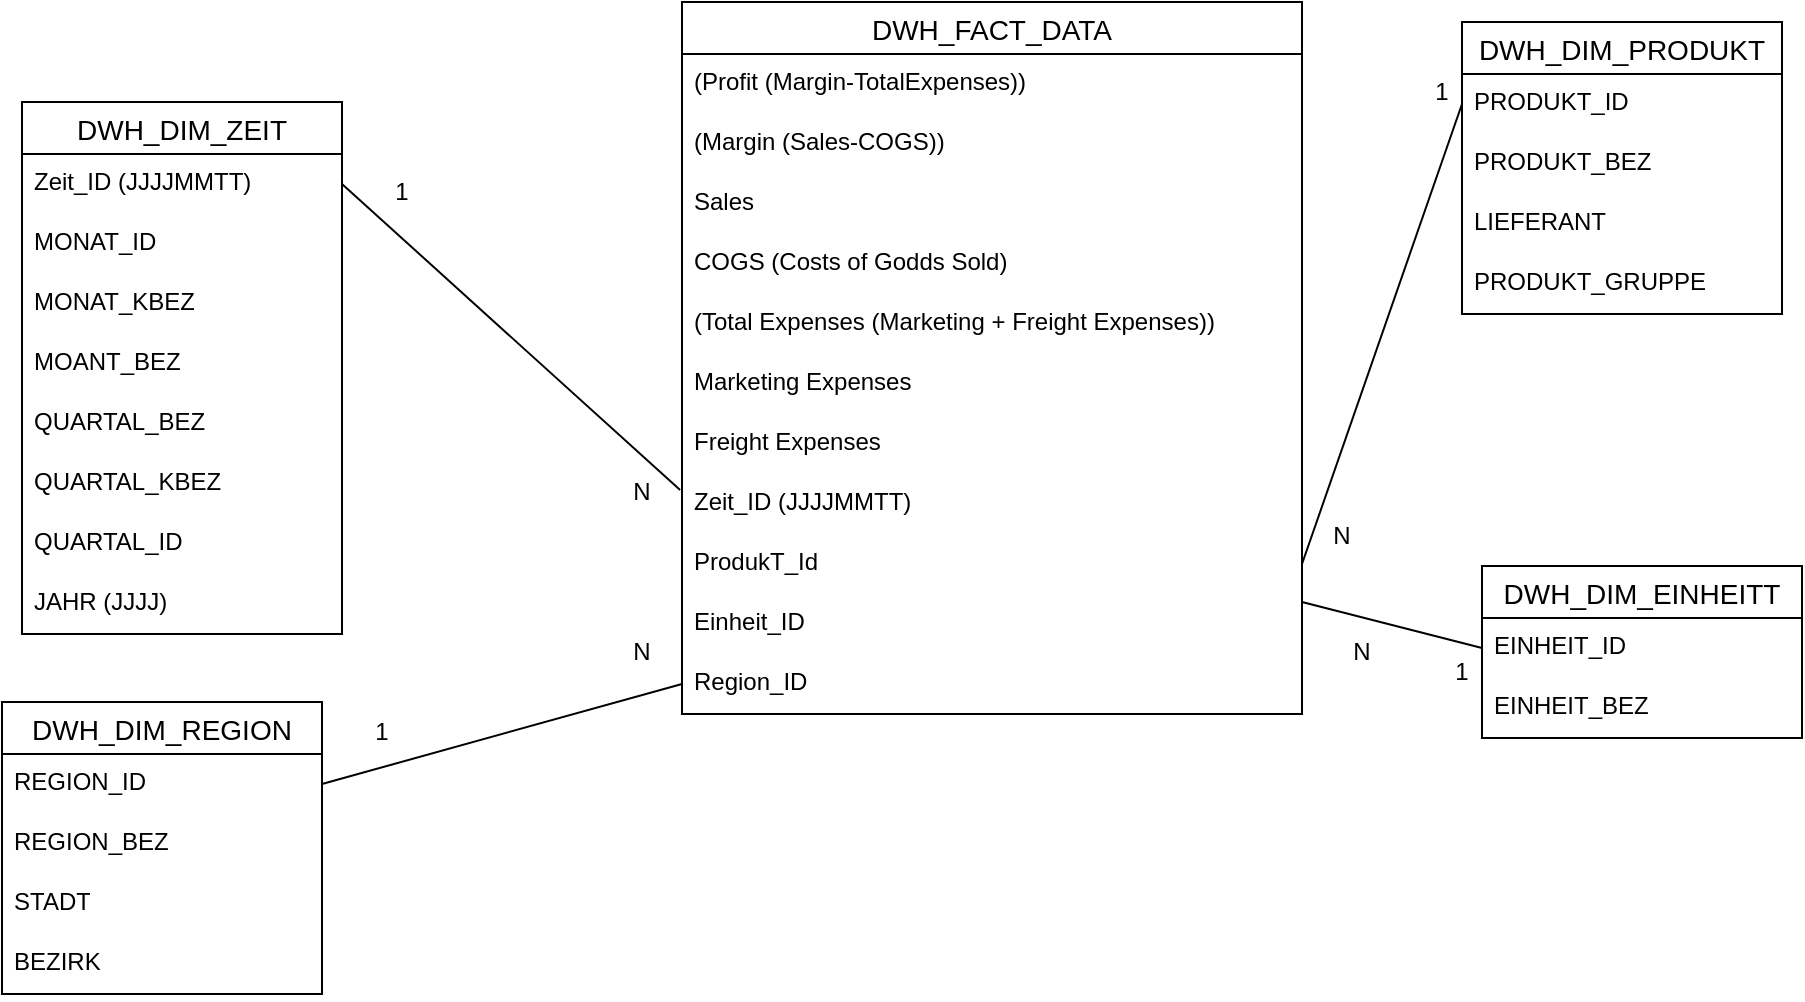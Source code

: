 <mxfile version="26.0.9">
  <diagram name="Page-1" id="betkvuujjMRN6cZ1q6JY">
    <mxGraphModel dx="2117" dy="621" grid="1" gridSize="10" guides="1" tooltips="1" connect="1" arrows="1" fold="1" page="1" pageScale="1" pageWidth="827" pageHeight="1169" math="0" shadow="0">
      <root>
        <mxCell id="0" />
        <mxCell id="1" parent="0" />
        <mxCell id="1WWVNMyUUJo-rt39-mbp-5" value="DWH_FACT_DATA" style="swimlane;fontStyle=0;childLayout=stackLayout;horizontal=1;startSize=26;horizontalStack=0;resizeParent=1;resizeParentMax=0;resizeLast=0;collapsible=1;marginBottom=0;align=center;fontSize=14;" parent="1" vertex="1">
          <mxGeometry x="-400" y="20" width="310" height="356" as="geometry" />
        </mxCell>
        <mxCell id="1WWVNMyUUJo-rt39-mbp-6" value="(Profit (Margin-TotalExpenses))" style="text;strokeColor=none;fillColor=none;spacingLeft=4;spacingRight=4;overflow=hidden;rotatable=0;points=[[0,0.5],[1,0.5]];portConstraint=eastwest;fontSize=12;whiteSpace=wrap;html=1;" parent="1WWVNMyUUJo-rt39-mbp-5" vertex="1">
          <mxGeometry y="26" width="310" height="30" as="geometry" />
        </mxCell>
        <mxCell id="1WWVNMyUUJo-rt39-mbp-7" value="(Margin (Sales-COGS))" style="text;strokeColor=none;fillColor=none;spacingLeft=4;spacingRight=4;overflow=hidden;rotatable=0;points=[[0,0.5],[1,0.5]];portConstraint=eastwest;fontSize=12;whiteSpace=wrap;html=1;" parent="1WWVNMyUUJo-rt39-mbp-5" vertex="1">
          <mxGeometry y="56" width="310" height="30" as="geometry" />
        </mxCell>
        <mxCell id="1WWVNMyUUJo-rt39-mbp-8" value="Sales" style="text;strokeColor=none;fillColor=none;spacingLeft=4;spacingRight=4;overflow=hidden;rotatable=0;points=[[0,0.5],[1,0.5]];portConstraint=eastwest;fontSize=12;whiteSpace=wrap;html=1;" parent="1WWVNMyUUJo-rt39-mbp-5" vertex="1">
          <mxGeometry y="86" width="310" height="30" as="geometry" />
        </mxCell>
        <mxCell id="uJAZqRtaHWZBrzf1Ri8I-2" value="COGS (Costs of Godds Sold)" style="text;strokeColor=none;fillColor=none;spacingLeft=4;spacingRight=4;overflow=hidden;rotatable=0;points=[[0,0.5],[1,0.5]];portConstraint=eastwest;fontSize=12;whiteSpace=wrap;html=1;" parent="1WWVNMyUUJo-rt39-mbp-5" vertex="1">
          <mxGeometry y="116" width="310" height="30" as="geometry" />
        </mxCell>
        <mxCell id="uJAZqRtaHWZBrzf1Ri8I-3" value="(Total Expenses (Marketing + Freight Expenses))" style="text;strokeColor=none;fillColor=none;spacingLeft=4;spacingRight=4;overflow=hidden;rotatable=0;points=[[0,0.5],[1,0.5]];portConstraint=eastwest;fontSize=12;whiteSpace=wrap;html=1;" parent="1WWVNMyUUJo-rt39-mbp-5" vertex="1">
          <mxGeometry y="146" width="310" height="30" as="geometry" />
        </mxCell>
        <mxCell id="uJAZqRtaHWZBrzf1Ri8I-4" value="Marketing Expenses" style="text;strokeColor=none;fillColor=none;spacingLeft=4;spacingRight=4;overflow=hidden;rotatable=0;points=[[0,0.5],[1,0.5]];portConstraint=eastwest;fontSize=12;whiteSpace=wrap;html=1;" parent="1WWVNMyUUJo-rt39-mbp-5" vertex="1">
          <mxGeometry y="176" width="310" height="30" as="geometry" />
        </mxCell>
        <mxCell id="uJAZqRtaHWZBrzf1Ri8I-5" value="Freight Expenses" style="text;strokeColor=none;fillColor=none;spacingLeft=4;spacingRight=4;overflow=hidden;rotatable=0;points=[[0,0.5],[1,0.5]];portConstraint=eastwest;fontSize=12;whiteSpace=wrap;html=1;" parent="1WWVNMyUUJo-rt39-mbp-5" vertex="1">
          <mxGeometry y="206" width="310" height="30" as="geometry" />
        </mxCell>
        <mxCell id="uJAZqRtaHWZBrzf1Ri8I-6" value="Zeit_ID (JJJJMMTT)" style="text;strokeColor=none;fillColor=none;spacingLeft=4;spacingRight=4;overflow=hidden;rotatable=0;points=[[0,0.5],[1,0.5]];portConstraint=eastwest;fontSize=12;whiteSpace=wrap;html=1;" parent="1WWVNMyUUJo-rt39-mbp-5" vertex="1">
          <mxGeometry y="236" width="310" height="30" as="geometry" />
        </mxCell>
        <mxCell id="uJAZqRtaHWZBrzf1Ri8I-7" value="ProdukT_Id" style="text;strokeColor=none;fillColor=none;spacingLeft=4;spacingRight=4;overflow=hidden;rotatable=0;points=[[0,0.5],[1,0.5]];portConstraint=eastwest;fontSize=12;whiteSpace=wrap;html=1;" parent="1WWVNMyUUJo-rt39-mbp-5" vertex="1">
          <mxGeometry y="266" width="310" height="30" as="geometry" />
        </mxCell>
        <mxCell id="uJAZqRtaHWZBrzf1Ri8I-8" value="Einheit_ID" style="text;strokeColor=none;fillColor=none;spacingLeft=4;spacingRight=4;overflow=hidden;rotatable=0;points=[[0,0.5],[1,0.5]];portConstraint=eastwest;fontSize=12;whiteSpace=wrap;html=1;" parent="1WWVNMyUUJo-rt39-mbp-5" vertex="1">
          <mxGeometry y="296" width="310" height="30" as="geometry" />
        </mxCell>
        <mxCell id="uJAZqRtaHWZBrzf1Ri8I-9" value="Region_ID" style="text;strokeColor=none;fillColor=none;spacingLeft=4;spacingRight=4;overflow=hidden;rotatable=0;points=[[0,0.5],[1,0.5]];portConstraint=eastwest;fontSize=12;whiteSpace=wrap;html=1;" parent="1WWVNMyUUJo-rt39-mbp-5" vertex="1">
          <mxGeometry y="326" width="310" height="30" as="geometry" />
        </mxCell>
        <mxCell id="uJAZqRtaHWZBrzf1Ri8I-10" value="DWH_DIM_ZEIT" style="swimlane;fontStyle=0;childLayout=stackLayout;horizontal=1;startSize=26;horizontalStack=0;resizeParent=1;resizeParentMax=0;resizeLast=0;collapsible=1;marginBottom=0;align=center;fontSize=14;" parent="1" vertex="1">
          <mxGeometry x="-730" y="70" width="160" height="266" as="geometry" />
        </mxCell>
        <mxCell id="uJAZqRtaHWZBrzf1Ri8I-11" value="Zeit_ID (JJJJMMTT)" style="text;strokeColor=none;fillColor=none;spacingLeft=4;spacingRight=4;overflow=hidden;rotatable=0;points=[[0,0.5],[1,0.5]];portConstraint=eastwest;fontSize=12;whiteSpace=wrap;html=1;" parent="uJAZqRtaHWZBrzf1Ri8I-10" vertex="1">
          <mxGeometry y="26" width="160" height="30" as="geometry" />
        </mxCell>
        <mxCell id="uJAZqRtaHWZBrzf1Ri8I-12" value="MONAT_ID" style="text;strokeColor=none;fillColor=none;spacingLeft=4;spacingRight=4;overflow=hidden;rotatable=0;points=[[0,0.5],[1,0.5]];portConstraint=eastwest;fontSize=12;whiteSpace=wrap;html=1;" parent="uJAZqRtaHWZBrzf1Ri8I-10" vertex="1">
          <mxGeometry y="56" width="160" height="30" as="geometry" />
        </mxCell>
        <mxCell id="uJAZqRtaHWZBrzf1Ri8I-13" value="MONAT_KBEZ" style="text;strokeColor=none;fillColor=none;spacingLeft=4;spacingRight=4;overflow=hidden;rotatable=0;points=[[0,0.5],[1,0.5]];portConstraint=eastwest;fontSize=12;whiteSpace=wrap;html=1;" parent="uJAZqRtaHWZBrzf1Ri8I-10" vertex="1">
          <mxGeometry y="86" width="160" height="30" as="geometry" />
        </mxCell>
        <mxCell id="uJAZqRtaHWZBrzf1Ri8I-14" value="MOANT_BEZ" style="text;strokeColor=none;fillColor=none;spacingLeft=4;spacingRight=4;overflow=hidden;rotatable=0;points=[[0,0.5],[1,0.5]];portConstraint=eastwest;fontSize=12;whiteSpace=wrap;html=1;" parent="uJAZqRtaHWZBrzf1Ri8I-10" vertex="1">
          <mxGeometry y="116" width="160" height="30" as="geometry" />
        </mxCell>
        <mxCell id="uJAZqRtaHWZBrzf1Ri8I-17" value="QUARTAL_BEZ" style="text;strokeColor=none;fillColor=none;spacingLeft=4;spacingRight=4;overflow=hidden;rotatable=0;points=[[0,0.5],[1,0.5]];portConstraint=eastwest;fontSize=12;whiteSpace=wrap;html=1;" parent="uJAZqRtaHWZBrzf1Ri8I-10" vertex="1">
          <mxGeometry y="146" width="160" height="30" as="geometry" />
        </mxCell>
        <mxCell id="uJAZqRtaHWZBrzf1Ri8I-16" value="QUARTAL_KBEZ" style="text;strokeColor=none;fillColor=none;spacingLeft=4;spacingRight=4;overflow=hidden;rotatable=0;points=[[0,0.5],[1,0.5]];portConstraint=eastwest;fontSize=12;whiteSpace=wrap;html=1;" parent="uJAZqRtaHWZBrzf1Ri8I-10" vertex="1">
          <mxGeometry y="176" width="160" height="30" as="geometry" />
        </mxCell>
        <mxCell id="uJAZqRtaHWZBrzf1Ri8I-15" value="QUARTAL_ID" style="text;strokeColor=none;fillColor=none;spacingLeft=4;spacingRight=4;overflow=hidden;rotatable=0;points=[[0,0.5],[1,0.5]];portConstraint=eastwest;fontSize=12;whiteSpace=wrap;html=1;" parent="uJAZqRtaHWZBrzf1Ri8I-10" vertex="1">
          <mxGeometry y="206" width="160" height="30" as="geometry" />
        </mxCell>
        <mxCell id="uJAZqRtaHWZBrzf1Ri8I-18" value="JAHR (JJJJ)" style="text;strokeColor=none;fillColor=none;spacingLeft=4;spacingRight=4;overflow=hidden;rotatable=0;points=[[0,0.5],[1,0.5]];portConstraint=eastwest;fontSize=12;whiteSpace=wrap;html=1;" parent="uJAZqRtaHWZBrzf1Ri8I-10" vertex="1">
          <mxGeometry y="236" width="160" height="30" as="geometry" />
        </mxCell>
        <mxCell id="uJAZqRtaHWZBrzf1Ri8I-19" value="" style="endArrow=none;html=1;rounded=0;entryX=-0.003;entryY=0.267;entryDx=0;entryDy=0;entryPerimeter=0;exitX=1;exitY=0.5;exitDx=0;exitDy=0;" parent="1" source="uJAZqRtaHWZBrzf1Ri8I-11" target="uJAZqRtaHWZBrzf1Ri8I-6" edge="1">
          <mxGeometry relative="1" as="geometry">
            <mxPoint x="-570" y="111" as="sourcePoint" />
            <mxPoint x="320" y="41" as="targetPoint" />
          </mxGeometry>
        </mxCell>
        <mxCell id="uJAZqRtaHWZBrzf1Ri8I-20" value="N" style="text;strokeColor=none;align=center;fillColor=none;html=1;verticalAlign=middle;whiteSpace=wrap;rounded=0;" parent="1" vertex="1">
          <mxGeometry x="-450" y="250" width="60" height="30" as="geometry" />
        </mxCell>
        <mxCell id="uJAZqRtaHWZBrzf1Ri8I-21" value="1" style="text;strokeColor=none;align=center;fillColor=none;html=1;verticalAlign=middle;whiteSpace=wrap;rounded=0;" parent="1" vertex="1">
          <mxGeometry x="-570" y="100" width="60" height="30" as="geometry" />
        </mxCell>
        <mxCell id="uJAZqRtaHWZBrzf1Ri8I-22" value="DWH_DIM_REGION" style="swimlane;fontStyle=0;childLayout=stackLayout;horizontal=1;startSize=26;horizontalStack=0;resizeParent=1;resizeParentMax=0;resizeLast=0;collapsible=1;marginBottom=0;align=center;fontSize=14;" parent="1" vertex="1">
          <mxGeometry x="-740" y="370" width="160" height="146" as="geometry" />
        </mxCell>
        <mxCell id="uJAZqRtaHWZBrzf1Ri8I-23" value="REGION_ID" style="text;strokeColor=none;fillColor=none;spacingLeft=4;spacingRight=4;overflow=hidden;rotatable=0;points=[[0,0.5],[1,0.5]];portConstraint=eastwest;fontSize=12;whiteSpace=wrap;html=1;" parent="uJAZqRtaHWZBrzf1Ri8I-22" vertex="1">
          <mxGeometry y="26" width="160" height="30" as="geometry" />
        </mxCell>
        <mxCell id="uJAZqRtaHWZBrzf1Ri8I-24" value="REGION_BEZ" style="text;strokeColor=none;fillColor=none;spacingLeft=4;spacingRight=4;overflow=hidden;rotatable=0;points=[[0,0.5],[1,0.5]];portConstraint=eastwest;fontSize=12;whiteSpace=wrap;html=1;" parent="uJAZqRtaHWZBrzf1Ri8I-22" vertex="1">
          <mxGeometry y="56" width="160" height="30" as="geometry" />
        </mxCell>
        <mxCell id="uJAZqRtaHWZBrzf1Ri8I-25" value="STADT" style="text;strokeColor=none;fillColor=none;spacingLeft=4;spacingRight=4;overflow=hidden;rotatable=0;points=[[0,0.5],[1,0.5]];portConstraint=eastwest;fontSize=12;whiteSpace=wrap;html=1;" parent="uJAZqRtaHWZBrzf1Ri8I-22" vertex="1">
          <mxGeometry y="86" width="160" height="30" as="geometry" />
        </mxCell>
        <mxCell id="inm4nB5pN3LUnXLH8GEn-1" value="BEZIRK" style="text;strokeColor=none;fillColor=none;spacingLeft=4;spacingRight=4;overflow=hidden;rotatable=0;points=[[0,0.5],[1,0.5]];portConstraint=eastwest;fontSize=12;whiteSpace=wrap;html=1;" parent="uJAZqRtaHWZBrzf1Ri8I-22" vertex="1">
          <mxGeometry y="116" width="160" height="30" as="geometry" />
        </mxCell>
        <mxCell id="inm4nB5pN3LUnXLH8GEn-2" value="" style="endArrow=none;html=1;rounded=0;entryX=0;entryY=0.5;entryDx=0;entryDy=0;exitX=1;exitY=0.5;exitDx=0;exitDy=0;" parent="1" source="uJAZqRtaHWZBrzf1Ri8I-23" target="uJAZqRtaHWZBrzf1Ri8I-9" edge="1">
          <mxGeometry relative="1" as="geometry">
            <mxPoint x="-580" y="411" as="sourcePoint" />
            <mxPoint x="320" y="41" as="targetPoint" />
          </mxGeometry>
        </mxCell>
        <mxCell id="inm4nB5pN3LUnXLH8GEn-3" value="1" style="text;strokeColor=none;align=center;fillColor=none;html=1;verticalAlign=middle;whiteSpace=wrap;rounded=0;" parent="1" vertex="1">
          <mxGeometry x="-50" y="50" width="60" height="30" as="geometry" />
        </mxCell>
        <mxCell id="inm4nB5pN3LUnXLH8GEn-4" value="1" style="text;strokeColor=none;align=center;fillColor=none;html=1;verticalAlign=middle;whiteSpace=wrap;rounded=0;" parent="1" vertex="1">
          <mxGeometry x="-580" y="370" width="60" height="30" as="geometry" />
        </mxCell>
        <mxCell id="inm4nB5pN3LUnXLH8GEn-5" value="N" style="text;strokeColor=none;align=center;fillColor=none;html=1;verticalAlign=middle;whiteSpace=wrap;rounded=0;" parent="1" vertex="1">
          <mxGeometry x="-450" y="330" width="60" height="30" as="geometry" />
        </mxCell>
        <mxCell id="inm4nB5pN3LUnXLH8GEn-6" value="DWH_DIM_PRODUKT" style="swimlane;fontStyle=0;childLayout=stackLayout;horizontal=1;startSize=26;horizontalStack=0;resizeParent=1;resizeParentMax=0;resizeLast=0;collapsible=1;marginBottom=0;align=center;fontSize=14;" parent="1" vertex="1">
          <mxGeometry x="-10" y="30" width="160" height="146" as="geometry" />
        </mxCell>
        <mxCell id="inm4nB5pN3LUnXLH8GEn-7" value="PRODUKT_ID" style="text;strokeColor=none;fillColor=none;spacingLeft=4;spacingRight=4;overflow=hidden;rotatable=0;points=[[0,0.5],[1,0.5]];portConstraint=eastwest;fontSize=12;whiteSpace=wrap;html=1;" parent="inm4nB5pN3LUnXLH8GEn-6" vertex="1">
          <mxGeometry y="26" width="160" height="30" as="geometry" />
        </mxCell>
        <mxCell id="inm4nB5pN3LUnXLH8GEn-8" value="PRODUKT_BEZ" style="text;strokeColor=none;fillColor=none;spacingLeft=4;spacingRight=4;overflow=hidden;rotatable=0;points=[[0,0.5],[1,0.5]];portConstraint=eastwest;fontSize=12;whiteSpace=wrap;html=1;" parent="inm4nB5pN3LUnXLH8GEn-6" vertex="1">
          <mxGeometry y="56" width="160" height="30" as="geometry" />
        </mxCell>
        <mxCell id="inm4nB5pN3LUnXLH8GEn-9" value="LIEFERANT" style="text;strokeColor=none;fillColor=none;spacingLeft=4;spacingRight=4;overflow=hidden;rotatable=0;points=[[0,0.5],[1,0.5]];portConstraint=eastwest;fontSize=12;whiteSpace=wrap;html=1;" parent="inm4nB5pN3LUnXLH8GEn-6" vertex="1">
          <mxGeometry y="86" width="160" height="30" as="geometry" />
        </mxCell>
        <mxCell id="inm4nB5pN3LUnXLH8GEn-10" value="PRODUKT_GRUPPE" style="text;strokeColor=none;fillColor=none;spacingLeft=4;spacingRight=4;overflow=hidden;rotatable=0;points=[[0,0.5],[1,0.5]];portConstraint=eastwest;fontSize=12;whiteSpace=wrap;html=1;" parent="inm4nB5pN3LUnXLH8GEn-6" vertex="1">
          <mxGeometry y="116" width="160" height="30" as="geometry" />
        </mxCell>
        <mxCell id="inm4nB5pN3LUnXLH8GEn-11" value="" style="endArrow=none;html=1;rounded=0;exitX=0;exitY=0.5;exitDx=0;exitDy=0;entryX=1;entryY=0.5;entryDx=0;entryDy=0;" parent="1" source="inm4nB5pN3LUnXLH8GEn-7" target="uJAZqRtaHWZBrzf1Ri8I-7" edge="1">
          <mxGeometry relative="1" as="geometry">
            <mxPoint x="-260" y="320" as="sourcePoint" />
            <mxPoint x="-100" y="320" as="targetPoint" />
          </mxGeometry>
        </mxCell>
        <mxCell id="inm4nB5pN3LUnXLH8GEn-12" value="N" style="text;strokeColor=none;align=center;fillColor=none;html=1;verticalAlign=middle;whiteSpace=wrap;rounded=0;" parent="1" vertex="1">
          <mxGeometry x="-100" y="272" width="60" height="30" as="geometry" />
        </mxCell>
        <mxCell id="inm4nB5pN3LUnXLH8GEn-13" value="DWH_DIM_EINHEITT" style="swimlane;fontStyle=0;childLayout=stackLayout;horizontal=1;startSize=26;horizontalStack=0;resizeParent=1;resizeParentMax=0;resizeLast=0;collapsible=1;marginBottom=0;align=center;fontSize=14;" parent="1" vertex="1">
          <mxGeometry y="302" width="160" height="86" as="geometry" />
        </mxCell>
        <mxCell id="inm4nB5pN3LUnXLH8GEn-14" value="EINHEIT_ID" style="text;strokeColor=none;fillColor=none;spacingLeft=4;spacingRight=4;overflow=hidden;rotatable=0;points=[[0,0.5],[1,0.5]];portConstraint=eastwest;fontSize=12;whiteSpace=wrap;html=1;" parent="inm4nB5pN3LUnXLH8GEn-13" vertex="1">
          <mxGeometry y="26" width="160" height="30" as="geometry" />
        </mxCell>
        <mxCell id="inm4nB5pN3LUnXLH8GEn-15" value="EINHEIT_BEZ" style="text;strokeColor=none;fillColor=none;spacingLeft=4;spacingRight=4;overflow=hidden;rotatable=0;points=[[0,0.5],[1,0.5]];portConstraint=eastwest;fontSize=12;whiteSpace=wrap;html=1;" parent="inm4nB5pN3LUnXLH8GEn-13" vertex="1">
          <mxGeometry y="56" width="160" height="30" as="geometry" />
        </mxCell>
        <mxCell id="inm4nB5pN3LUnXLH8GEn-18" value="" style="endArrow=none;html=1;rounded=0;exitX=0;exitY=0.5;exitDx=0;exitDy=0;" parent="1" source="inm4nB5pN3LUnXLH8GEn-14" edge="1">
          <mxGeometry relative="1" as="geometry">
            <mxPoint x="-260" y="320" as="sourcePoint" />
            <mxPoint x="-90" y="320" as="targetPoint" />
          </mxGeometry>
        </mxCell>
        <mxCell id="inm4nB5pN3LUnXLH8GEn-24" value="1" style="text;strokeColor=none;align=center;fillColor=none;html=1;verticalAlign=middle;whiteSpace=wrap;rounded=0;" parent="1" vertex="1">
          <mxGeometry x="-40" y="340" width="60" height="30" as="geometry" />
        </mxCell>
        <mxCell id="inm4nB5pN3LUnXLH8GEn-25" value="N" style="text;strokeColor=none;align=center;fillColor=none;html=1;verticalAlign=middle;whiteSpace=wrap;rounded=0;" parent="1" vertex="1">
          <mxGeometry x="-90" y="330" width="60" height="30" as="geometry" />
        </mxCell>
      </root>
    </mxGraphModel>
  </diagram>
</mxfile>

